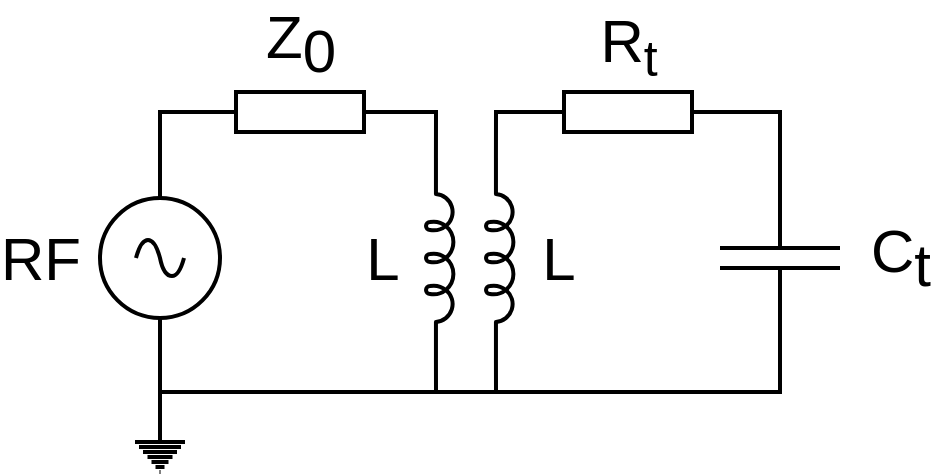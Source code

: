 <mxfile version="20.8.16" type="device"><diagram name="第 1 页" id="RUA-Crn3GERIAbbKg9Zr"><mxGraphModel dx="1104" dy="902" grid="1" gridSize="10" guides="1" tooltips="1" connect="1" arrows="1" fold="1" page="1" pageScale="1" pageWidth="827" pageHeight="1169" math="0" shadow="0"><root><mxCell id="DUNkGCwdYekkiBlnFCvn-0"/><mxCell id="DUNkGCwdYekkiBlnFCvn-1" parent="DUNkGCwdYekkiBlnFCvn-0"/><mxCell id="b1iiQrkkBvHtSvqK4FbT-2" style="edgeStyle=orthogonalEdgeStyle;rounded=0;orthogonalLoop=1;jettySize=auto;html=1;exitX=0.5;exitY=0;exitDx=0;exitDy=0;exitPerimeter=0;entryX=0;entryY=0.5;entryDx=0;entryDy=0;entryPerimeter=0;endArrow=none;endFill=0;strokeWidth=2;" parent="DUNkGCwdYekkiBlnFCvn-1" source="b1iiQrkkBvHtSvqK4FbT-0" target="b1iiQrkkBvHtSvqK4FbT-1" edge="1"><mxGeometry relative="1" as="geometry"/></mxCell><mxCell id="b1iiQrkkBvHtSvqK4FbT-18" style="edgeStyle=orthogonalEdgeStyle;rounded=0;orthogonalLoop=1;jettySize=auto;html=1;exitX=0.5;exitY=1;exitDx=0;exitDy=0;exitPerimeter=0;entryX=1;entryY=0.5;entryDx=0;entryDy=0;entryPerimeter=0;strokeWidth=2;endArrow=none;endFill=0;" parent="DUNkGCwdYekkiBlnFCvn-1" source="b1iiQrkkBvHtSvqK4FbT-0" target="b1iiQrkkBvHtSvqK4FbT-15" edge="1"><mxGeometry relative="1" as="geometry"><Array as="points"><mxPoint x="130" y="360"/><mxPoint x="440" y="360"/></Array></mxGeometry></mxCell><mxCell id="b1iiQrkkBvHtSvqK4FbT-0" value="RF" style="pointerEvents=1;verticalLabelPosition=middle;shadow=0;dashed=0;align=center;html=1;verticalAlign=middle;shape=mxgraph.electrical.signal_sources.source;aspect=fixed;points=[[0.5,0,0],[1,0.5,0],[0.5,1,0],[0,0.5,0]];elSignalType=ac;strokeWidth=2;labelPosition=left;fontSize=30;" parent="DUNkGCwdYekkiBlnFCvn-1" vertex="1"><mxGeometry x="100" y="263" width="60" height="60" as="geometry"/></mxCell><mxCell id="b1iiQrkkBvHtSvqK4FbT-1" value="Z&lt;sub style=&quot;border-color: var(--border-color); font-size: 30px;&quot;&gt;0&lt;/sub&gt;" style="pointerEvents=1;verticalLabelPosition=top;shadow=0;dashed=0;align=center;html=1;verticalAlign=bottom;shape=mxgraph.electrical.resistors.resistor_1;strokeWidth=2;fontSize=30;labelPosition=center;" parent="DUNkGCwdYekkiBlnFCvn-1" vertex="1"><mxGeometry x="150" y="210" width="100" height="20" as="geometry"/></mxCell><mxCell id="b1iiQrkkBvHtSvqK4FbT-9" style="edgeStyle=orthogonalEdgeStyle;rounded=0;orthogonalLoop=1;jettySize=auto;html=1;exitX=0;exitY=0.645;exitDx=0;exitDy=0;exitPerimeter=0;entryX=1;entryY=0.5;entryDx=0;entryDy=0;entryPerimeter=0;strokeWidth=2;endArrow=none;endFill=0;" parent="DUNkGCwdYekkiBlnFCvn-1" source="b1iiQrkkBvHtSvqK4FbT-6" target="b1iiQrkkBvHtSvqK4FbT-1" edge="1"><mxGeometry relative="1" as="geometry"><Array as="points"><mxPoint x="268" y="220"/></Array></mxGeometry></mxCell><mxCell id="b1iiQrkkBvHtSvqK4FbT-10" style="edgeStyle=orthogonalEdgeStyle;rounded=0;orthogonalLoop=1;jettySize=auto;html=1;exitX=1;exitY=0.645;exitDx=0;exitDy=0;exitPerimeter=0;entryX=0.5;entryY=1;entryDx=0;entryDy=0;entryPerimeter=0;strokeWidth=2;endArrow=none;endFill=0;" parent="DUNkGCwdYekkiBlnFCvn-1" source="b1iiQrkkBvHtSvqK4FbT-6" target="b1iiQrkkBvHtSvqK4FbT-0" edge="1"><mxGeometry relative="1" as="geometry"><Array as="points"><mxPoint x="268" y="360"/><mxPoint x="130" y="360"/></Array></mxGeometry></mxCell><mxCell id="b1iiQrkkBvHtSvqK4FbT-6" value="L" style="pointerEvents=1;verticalLabelPosition=top;shadow=0;dashed=0;align=center;html=1;verticalAlign=middle;shape=mxgraph.electrical.inductors.inductor_5;strokeWidth=2;rotation=90;horizontal=0;labelPosition=center;fontSize=30;spacingRight=30;" parent="DUNkGCwdYekkiBlnFCvn-1" vertex="1"><mxGeometry x="220" y="286" width="100" height="14" as="geometry"/></mxCell><mxCell id="b1iiQrkkBvHtSvqK4FbT-14" style="edgeStyle=orthogonalEdgeStyle;rounded=0;orthogonalLoop=1;jettySize=auto;html=1;exitX=0;exitY=0.645;exitDx=0;exitDy=0;exitPerimeter=0;entryX=0;entryY=0.5;entryDx=0;entryDy=0;entryPerimeter=0;strokeWidth=2;endArrow=none;endFill=0;" parent="DUNkGCwdYekkiBlnFCvn-1" source="b1iiQrkkBvHtSvqK4FbT-11" target="b1iiQrkkBvHtSvqK4FbT-12" edge="1"><mxGeometry relative="1" as="geometry"><Array as="points"><mxPoint x="298" y="220"/></Array></mxGeometry></mxCell><mxCell id="b1iiQrkkBvHtSvqK4FbT-11" value="L" style="pointerEvents=1;verticalLabelPosition=bottom;shadow=0;dashed=0;align=center;html=1;verticalAlign=middle;shape=mxgraph.electrical.inductors.inductor_5;strokeWidth=2;rotation=90;horizontal=0;fontSize=30;spacingLeft=30;" parent="DUNkGCwdYekkiBlnFCvn-1" vertex="1"><mxGeometry x="250" y="286" width="100" height="14" as="geometry"/></mxCell><mxCell id="b1iiQrkkBvHtSvqK4FbT-16" style="edgeStyle=orthogonalEdgeStyle;rounded=0;orthogonalLoop=1;jettySize=auto;html=1;exitX=1;exitY=0.5;exitDx=0;exitDy=0;exitPerimeter=0;entryX=0;entryY=0.5;entryDx=0;entryDy=0;entryPerimeter=0;strokeWidth=2;endArrow=none;endFill=0;" parent="DUNkGCwdYekkiBlnFCvn-1" source="b1iiQrkkBvHtSvqK4FbT-12" target="b1iiQrkkBvHtSvqK4FbT-15" edge="1"><mxGeometry relative="1" as="geometry"/></mxCell><mxCell id="b1iiQrkkBvHtSvqK4FbT-12" value="&lt;font style=&quot;font-size: 30px;&quot;&gt;R&lt;sub style=&quot;border-color: var(--border-color);&quot;&gt;t&lt;/sub&gt;&lt;/font&gt;" style="pointerEvents=1;verticalLabelPosition=top;shadow=0;dashed=0;align=center;html=1;verticalAlign=bottom;shape=mxgraph.electrical.resistors.resistor_1;strokeWidth=2;labelPosition=center;" parent="DUNkGCwdYekkiBlnFCvn-1" vertex="1"><mxGeometry x="314" y="210" width="100" height="20" as="geometry"/></mxCell><mxCell id="b1iiQrkkBvHtSvqK4FbT-17" style="edgeStyle=orthogonalEdgeStyle;rounded=0;orthogonalLoop=1;jettySize=auto;html=1;exitX=1;exitY=0.5;exitDx=0;exitDy=0;exitPerimeter=0;entryX=1;entryY=0.645;entryDx=0;entryDy=0;entryPerimeter=0;strokeWidth=2;endArrow=none;endFill=0;" parent="DUNkGCwdYekkiBlnFCvn-1" source="b1iiQrkkBvHtSvqK4FbT-15" target="b1iiQrkkBvHtSvqK4FbT-11" edge="1"><mxGeometry relative="1" as="geometry"><Array as="points"><mxPoint x="440" y="360"/><mxPoint x="298" y="360"/></Array></mxGeometry></mxCell><mxCell id="b1iiQrkkBvHtSvqK4FbT-15" value="C&lt;sub style=&quot;font-size: 30px;&quot;&gt;t&lt;/sub&gt;" style="pointerEvents=1;verticalLabelPosition=bottom;shadow=0;dashed=0;align=center;html=1;verticalAlign=middle;shape=mxgraph.electrical.capacitors.capacitor_1;strokeWidth=2;rotation=90;horizontal=0;labelPosition=center;fontSize=30;" parent="DUNkGCwdYekkiBlnFCvn-1" vertex="1"><mxGeometry x="390" y="263" width="100" height="60" as="geometry"/></mxCell><mxCell id="b1iiQrkkBvHtSvqK4FbT-21" style="edgeStyle=orthogonalEdgeStyle;rounded=0;orthogonalLoop=1;jettySize=auto;html=1;exitX=0.5;exitY=0;exitDx=0;exitDy=0;exitPerimeter=0;entryX=0.5;entryY=1;entryDx=0;entryDy=0;entryPerimeter=0;strokeWidth=2;endArrow=none;endFill=0;" parent="DUNkGCwdYekkiBlnFCvn-1" source="b1iiQrkkBvHtSvqK4FbT-20" target="b1iiQrkkBvHtSvqK4FbT-0" edge="1"><mxGeometry relative="1" as="geometry"/></mxCell><mxCell id="b1iiQrkkBvHtSvqK4FbT-20" value="" style="pointerEvents=1;verticalLabelPosition=bottom;shadow=0;dashed=0;align=center;html=1;verticalAlign=top;shape=mxgraph.electrical.signal_sources.protective_earth;strokeWidth=2;" parent="DUNkGCwdYekkiBlnFCvn-1" vertex="1"><mxGeometry x="117.5" y="380" width="25" height="20" as="geometry"/></mxCell></root></mxGraphModel></diagram></mxfile>